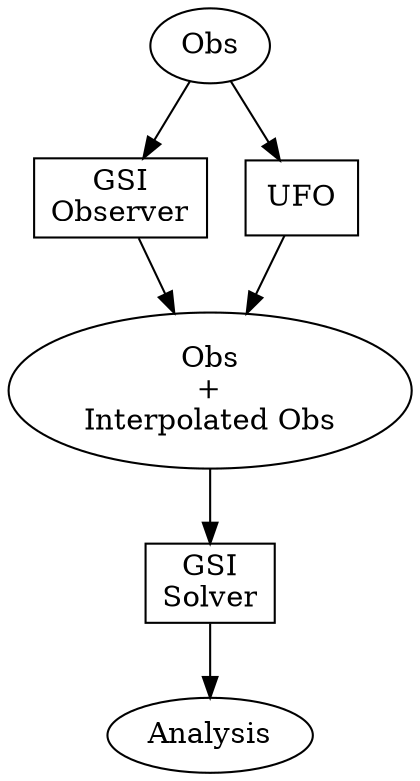 digraph NcdiagFlow
  {
  obs        [ shape=ellipse, label="Obs" ];
  obs_intobs [ shape=ellipse, label="Obs\n+\nInterpolated Obs" ];
  anal       [ shape=ellipse, label="Analysis" ];

  gsi_obs  [ shape=box, label="GSI\nObserver" ];
  gsi_sol  [ shape=box, label="GSI\nSolver" ];
  ufo      [ shape=box, label="UFO" ];

  obs -> gsi_obs -> obs_intobs -> gsi_sol -> anal;
  obs -> ufo -> obs_intobs;

  }
